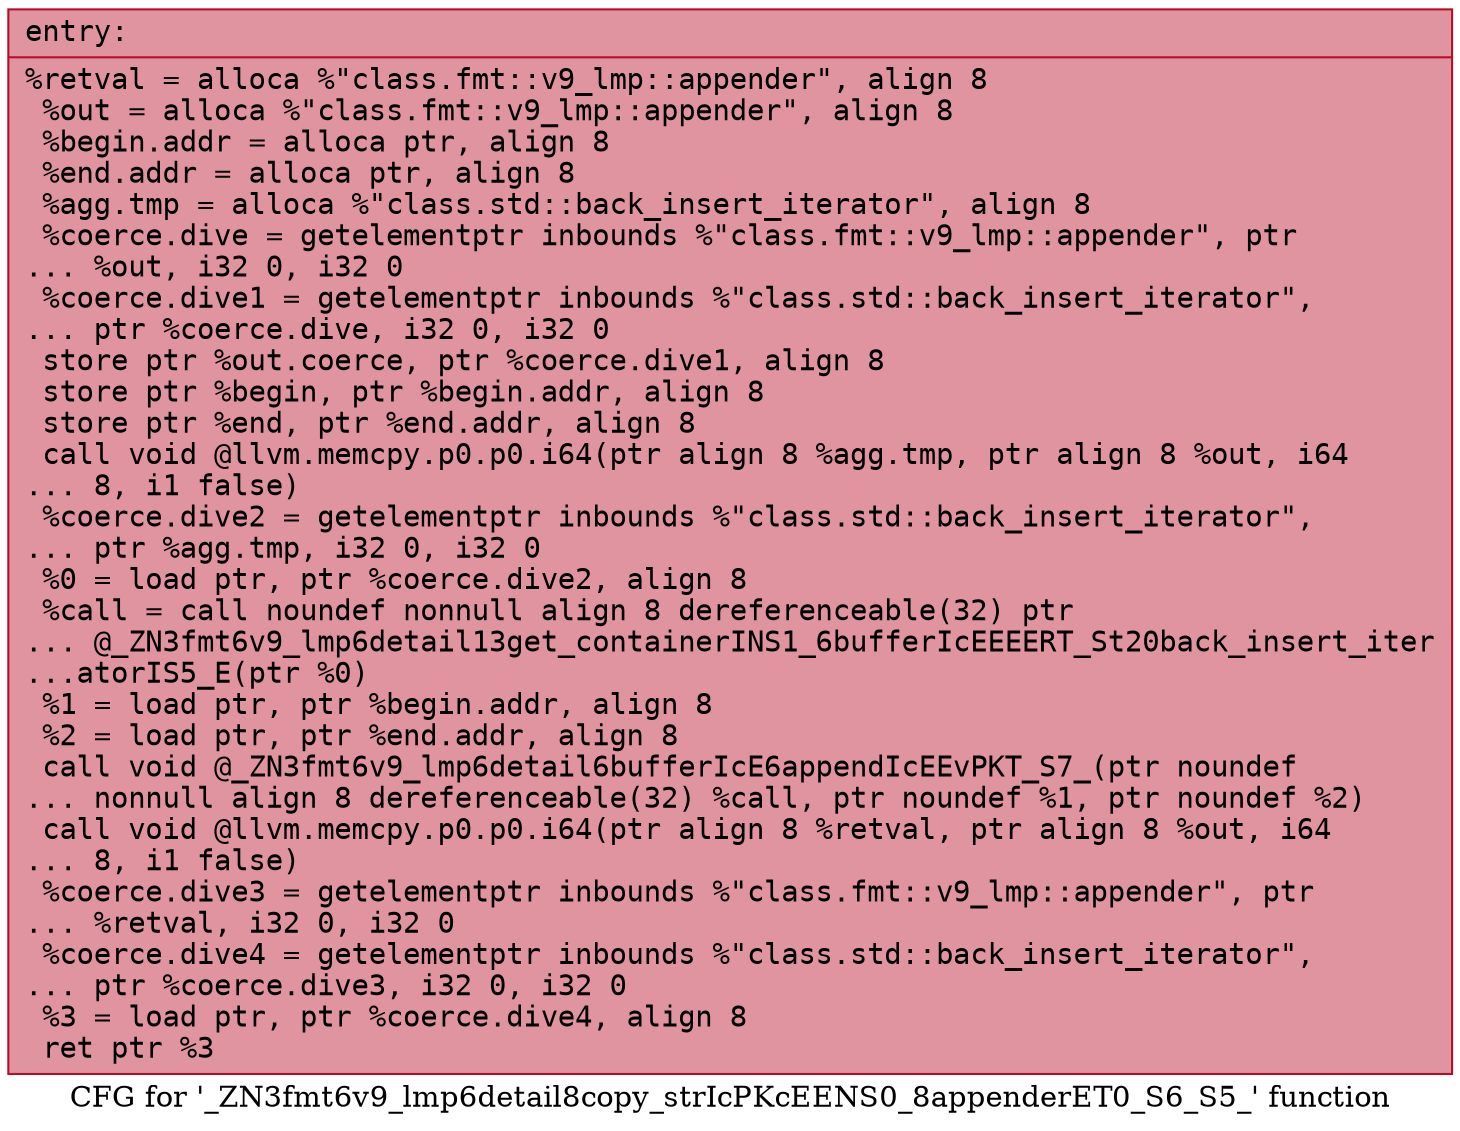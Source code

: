 digraph "CFG for '_ZN3fmt6v9_lmp6detail8copy_strIcPKcEENS0_8appenderET0_S6_S5_' function" {
	label="CFG for '_ZN3fmt6v9_lmp6detail8copy_strIcPKcEENS0_8appenderET0_S6_S5_' function";

	Node0x556bfeaef4b0 [shape=record,color="#b70d28ff", style=filled, fillcolor="#b70d2870" fontname="Courier",label="{entry:\l|  %retval = alloca %\"class.fmt::v9_lmp::appender\", align 8\l  %out = alloca %\"class.fmt::v9_lmp::appender\", align 8\l  %begin.addr = alloca ptr, align 8\l  %end.addr = alloca ptr, align 8\l  %agg.tmp = alloca %\"class.std::back_insert_iterator\", align 8\l  %coerce.dive = getelementptr inbounds %\"class.fmt::v9_lmp::appender\", ptr\l... %out, i32 0, i32 0\l  %coerce.dive1 = getelementptr inbounds %\"class.std::back_insert_iterator\",\l... ptr %coerce.dive, i32 0, i32 0\l  store ptr %out.coerce, ptr %coerce.dive1, align 8\l  store ptr %begin, ptr %begin.addr, align 8\l  store ptr %end, ptr %end.addr, align 8\l  call void @llvm.memcpy.p0.p0.i64(ptr align 8 %agg.tmp, ptr align 8 %out, i64\l... 8, i1 false)\l  %coerce.dive2 = getelementptr inbounds %\"class.std::back_insert_iterator\",\l... ptr %agg.tmp, i32 0, i32 0\l  %0 = load ptr, ptr %coerce.dive2, align 8\l  %call = call noundef nonnull align 8 dereferenceable(32) ptr\l... @_ZN3fmt6v9_lmp6detail13get_containerINS1_6bufferIcEEEERT_St20back_insert_iter\l...atorIS5_E(ptr %0)\l  %1 = load ptr, ptr %begin.addr, align 8\l  %2 = load ptr, ptr %end.addr, align 8\l  call void @_ZN3fmt6v9_lmp6detail6bufferIcE6appendIcEEvPKT_S7_(ptr noundef\l... nonnull align 8 dereferenceable(32) %call, ptr noundef %1, ptr noundef %2)\l  call void @llvm.memcpy.p0.p0.i64(ptr align 8 %retval, ptr align 8 %out, i64\l... 8, i1 false)\l  %coerce.dive3 = getelementptr inbounds %\"class.fmt::v9_lmp::appender\", ptr\l... %retval, i32 0, i32 0\l  %coerce.dive4 = getelementptr inbounds %\"class.std::back_insert_iterator\",\l... ptr %coerce.dive3, i32 0, i32 0\l  %3 = load ptr, ptr %coerce.dive4, align 8\l  ret ptr %3\l}"];
}
